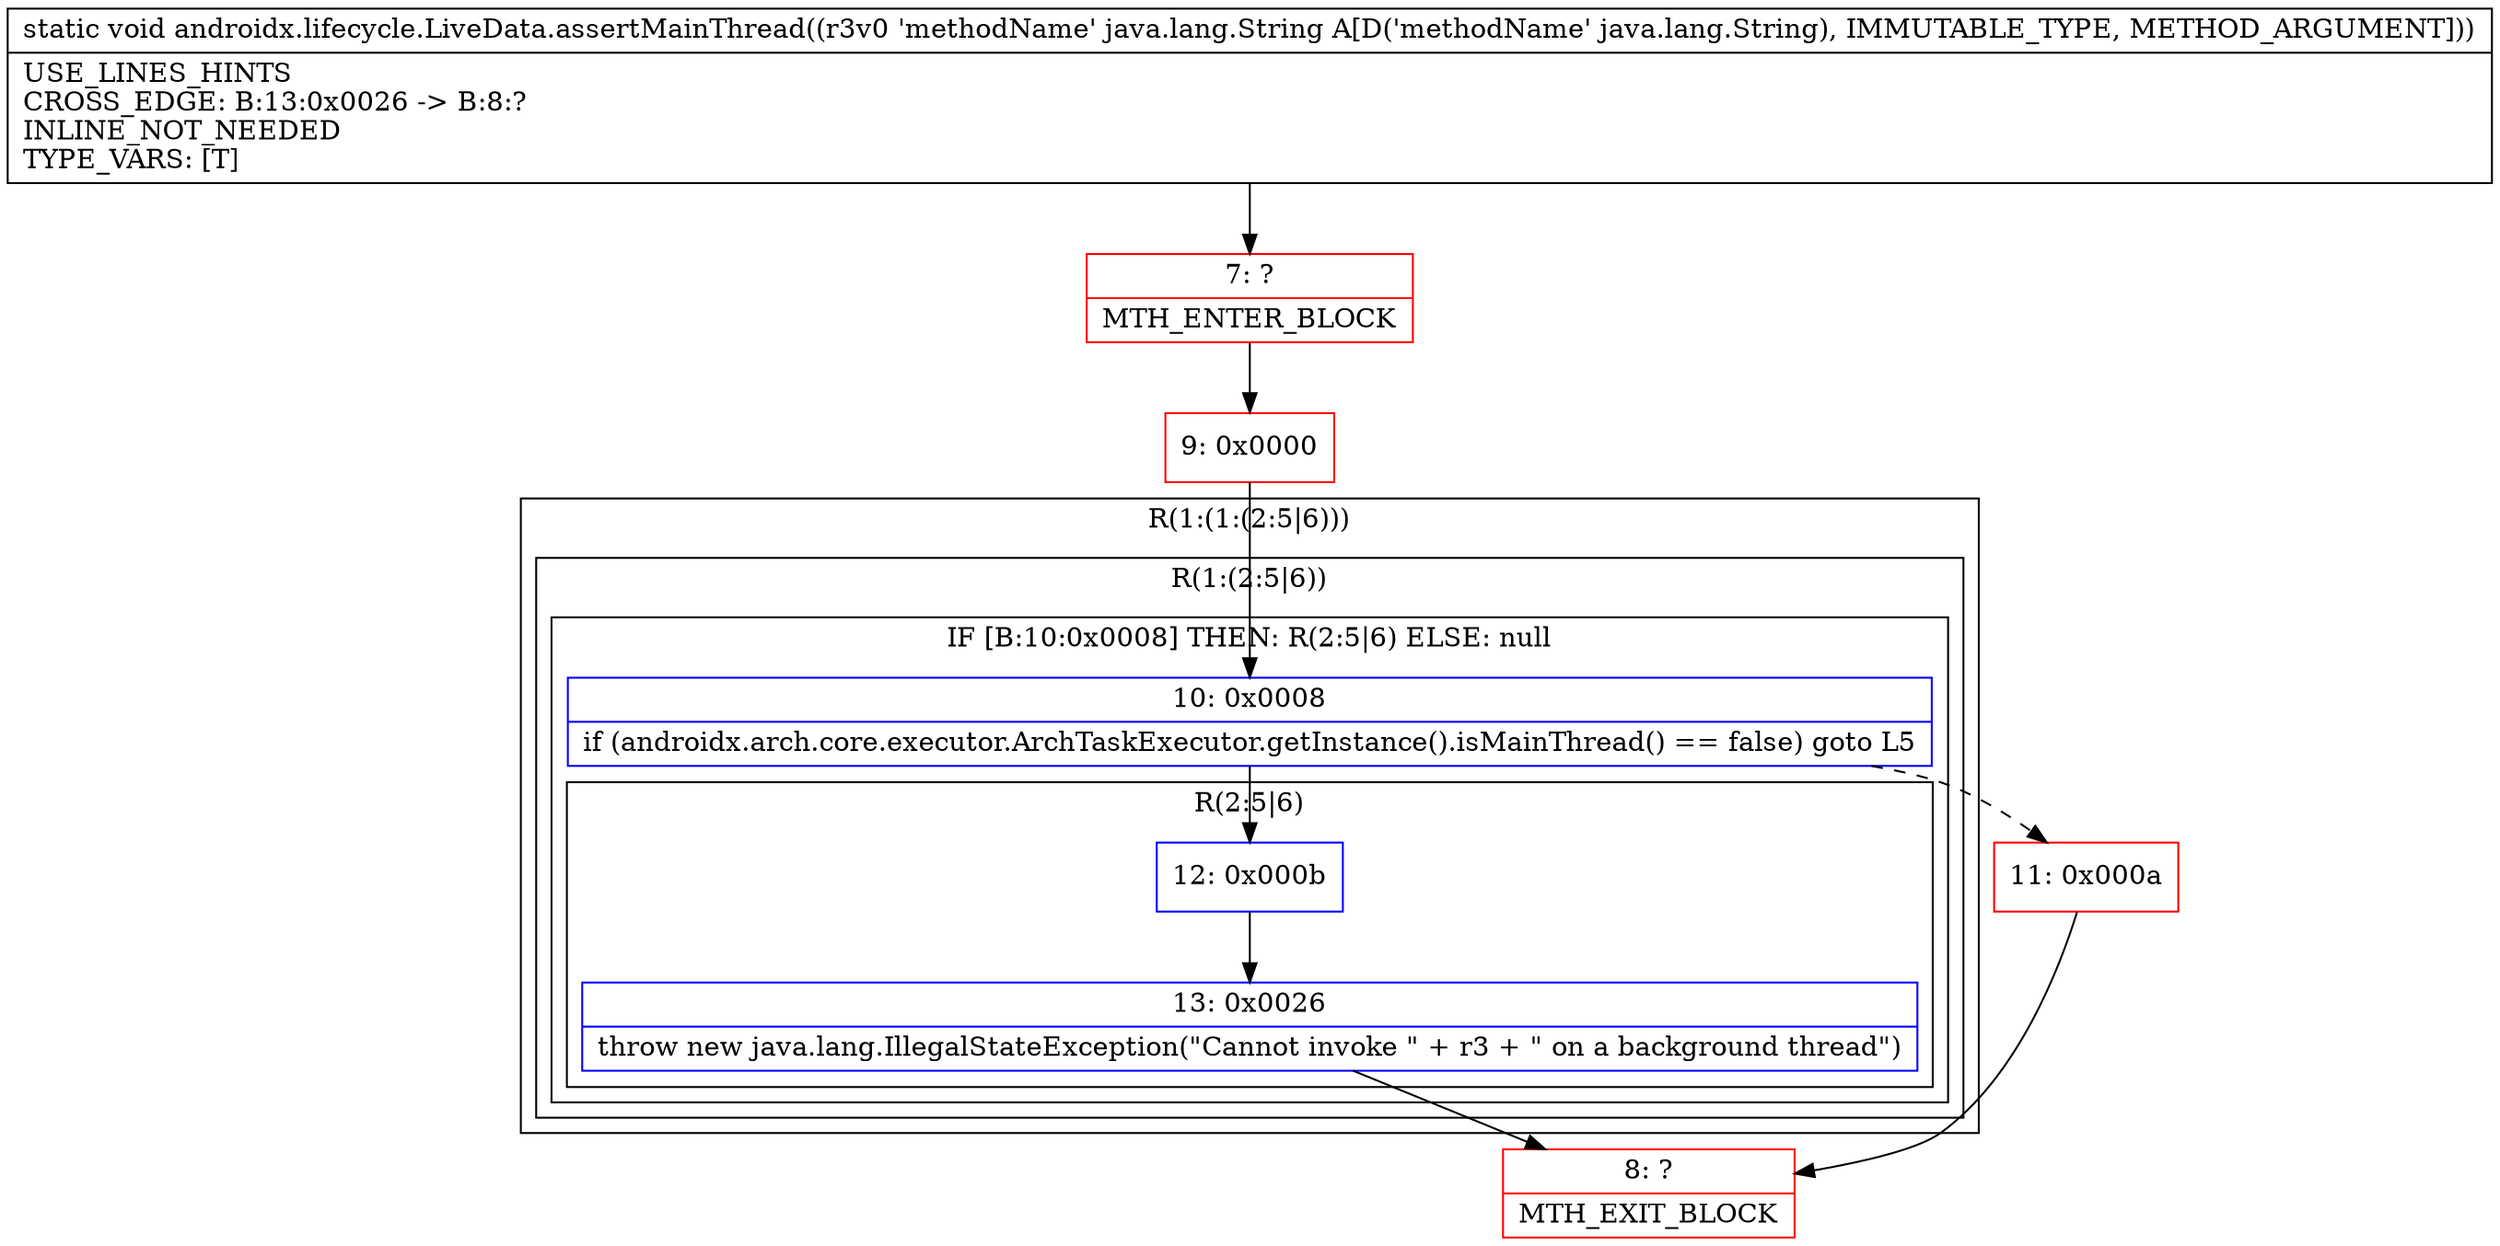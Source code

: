 digraph "CFG forandroidx.lifecycle.LiveData.assertMainThread(Ljava\/lang\/String;)V" {
subgraph cluster_Region_553552561 {
label = "R(1:(1:(2:5|6)))";
node [shape=record,color=blue];
subgraph cluster_Region_596735773 {
label = "R(1:(2:5|6))";
node [shape=record,color=blue];
subgraph cluster_IfRegion_1629225230 {
label = "IF [B:10:0x0008] THEN: R(2:5|6) ELSE: null";
node [shape=record,color=blue];
Node_10 [shape=record,label="{10\:\ 0x0008|if (androidx.arch.core.executor.ArchTaskExecutor.getInstance().isMainThread() == false) goto L5\l}"];
subgraph cluster_Region_428495864 {
label = "R(2:5|6)";
node [shape=record,color=blue];
Node_12 [shape=record,label="{12\:\ 0x000b}"];
Node_13 [shape=record,label="{13\:\ 0x0026|throw new java.lang.IllegalStateException(\"Cannot invoke \" + r3 + \" on a background thread\")\l}"];
}
}
}
}
Node_7 [shape=record,color=red,label="{7\:\ ?|MTH_ENTER_BLOCK\l}"];
Node_9 [shape=record,color=red,label="{9\:\ 0x0000}"];
Node_11 [shape=record,color=red,label="{11\:\ 0x000a}"];
Node_8 [shape=record,color=red,label="{8\:\ ?|MTH_EXIT_BLOCK\l}"];
MethodNode[shape=record,label="{static void androidx.lifecycle.LiveData.assertMainThread((r3v0 'methodName' java.lang.String A[D('methodName' java.lang.String), IMMUTABLE_TYPE, METHOD_ARGUMENT]))  | USE_LINES_HINTS\lCROSS_EDGE: B:13:0x0026 \-\> B:8:?\lINLINE_NOT_NEEDED\lTYPE_VARS: [T]\l}"];
MethodNode -> Node_7;Node_10 -> Node_11[style=dashed];
Node_10 -> Node_12;
Node_12 -> Node_13;
Node_13 -> Node_8;
Node_7 -> Node_9;
Node_9 -> Node_10;
Node_11 -> Node_8;
}

